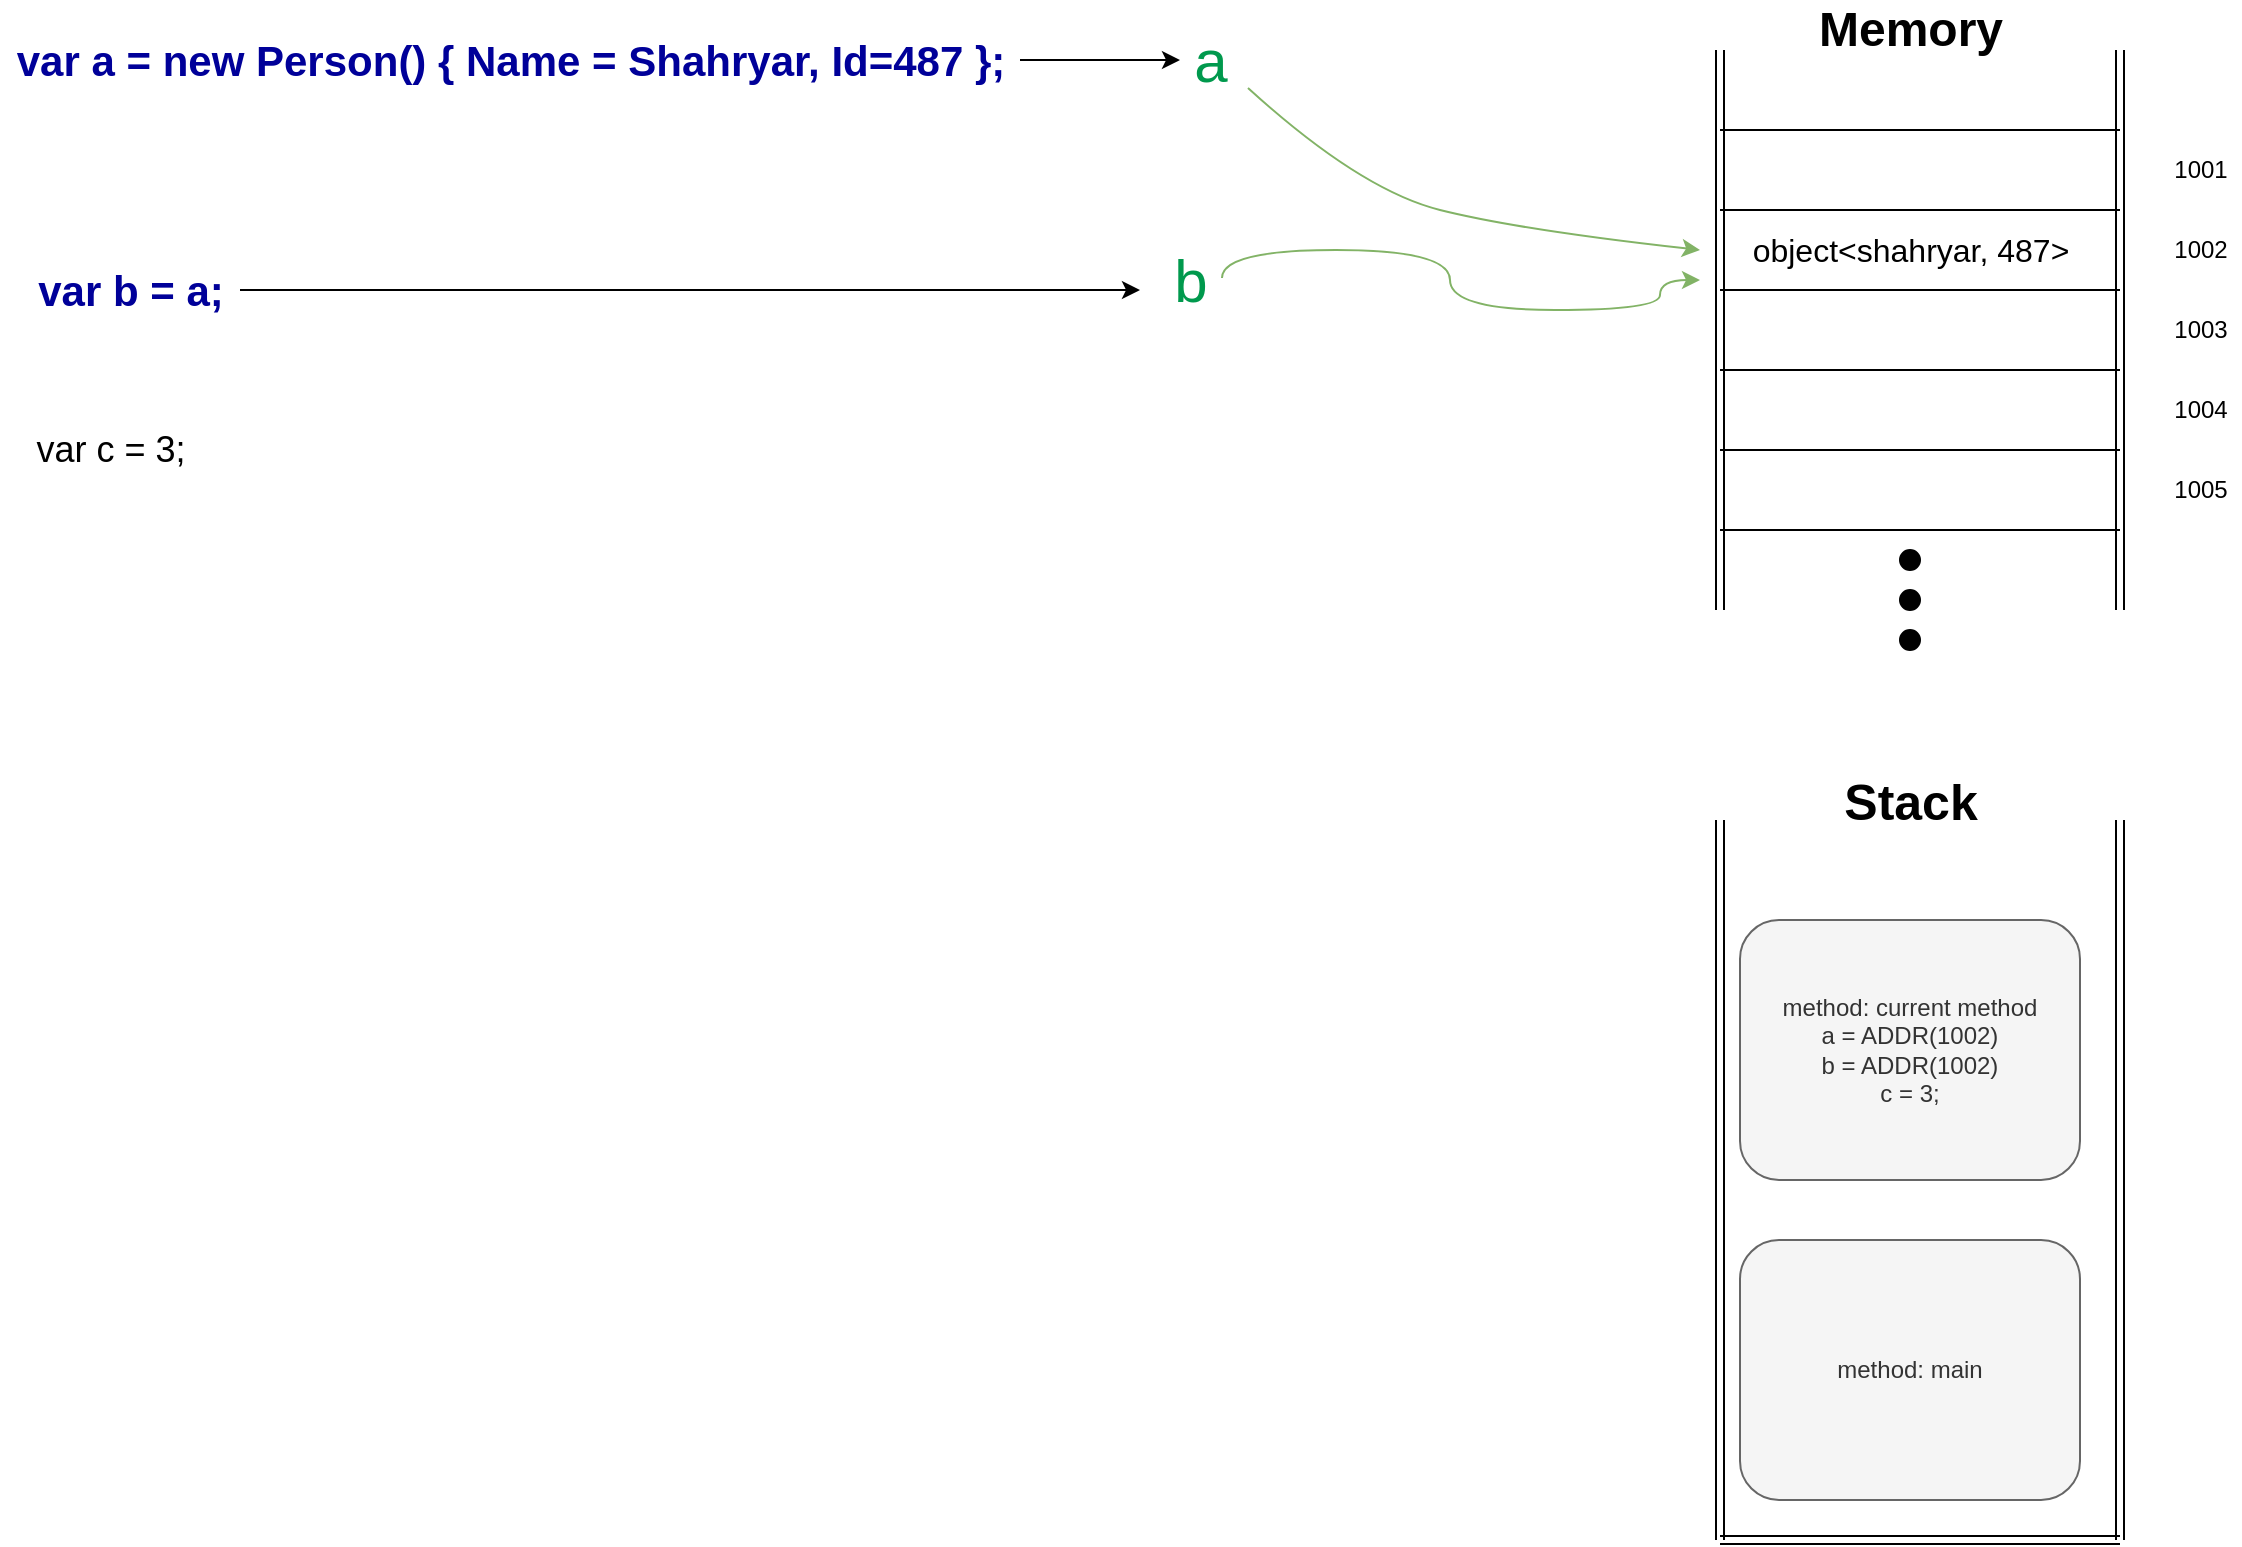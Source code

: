<mxfile version="13.0.9">
    <diagram id="ZkMxteDi5OPQlUkR_xyT" name="Page-1">
        <mxGraphModel dx="2124" dy="596" grid="1" gridSize="10" guides="1" tooltips="1" connect="1" arrows="1" fold="1" page="1" pageScale="1" pageWidth="850" pageHeight="1100" math="0" shadow="0">
            <root>
                <mxCell id="0"/>
                <mxCell id="1" parent="0"/>
                <mxCell id="dNJ8jBkAtm3u87ofcfEc-1" value="" style="shape=link;html=1;" parent="1" edge="1">
                    <mxGeometry width="50" height="50" relative="1" as="geometry">
                        <mxPoint x="600" y="400" as="sourcePoint"/>
                        <mxPoint x="600" y="120" as="targetPoint"/>
                    </mxGeometry>
                </mxCell>
                <mxCell id="dNJ8jBkAtm3u87ofcfEc-2" value="" style="shape=link;html=1;" parent="1" edge="1">
                    <mxGeometry width="50" height="50" relative="1" as="geometry">
                        <mxPoint x="400" y="400" as="sourcePoint"/>
                        <mxPoint x="400" y="120" as="targetPoint"/>
                    </mxGeometry>
                </mxCell>
                <mxCell id="dNJ8jBkAtm3u87ofcfEc-3" value="" style="endArrow=none;html=1;" parent="1" edge="1">
                    <mxGeometry width="50" height="50" relative="1" as="geometry">
                        <mxPoint x="400" y="320" as="sourcePoint"/>
                        <mxPoint x="600" y="320" as="targetPoint"/>
                    </mxGeometry>
                </mxCell>
                <mxCell id="dNJ8jBkAtm3u87ofcfEc-4" value="" style="endArrow=none;html=1;" parent="1" edge="1">
                    <mxGeometry width="50" height="50" relative="1" as="geometry">
                        <mxPoint x="400" y="360" as="sourcePoint"/>
                        <mxPoint x="600" y="360" as="targetPoint"/>
                    </mxGeometry>
                </mxCell>
                <mxCell id="dNJ8jBkAtm3u87ofcfEc-5" value="" style="endArrow=none;html=1;" parent="1" edge="1">
                    <mxGeometry width="50" height="50" relative="1" as="geometry">
                        <mxPoint x="400" y="160" as="sourcePoint"/>
                        <mxPoint x="600" y="160" as="targetPoint"/>
                    </mxGeometry>
                </mxCell>
                <mxCell id="dNJ8jBkAtm3u87ofcfEc-6" value="" style="endArrow=none;html=1;" parent="1" edge="1">
                    <mxGeometry width="50" height="50" relative="1" as="geometry">
                        <mxPoint x="400" y="200" as="sourcePoint"/>
                        <mxPoint x="600" y="200" as="targetPoint"/>
                    </mxGeometry>
                </mxCell>
                <mxCell id="dNJ8jBkAtm3u87ofcfEc-7" value="" style="endArrow=none;html=1;" parent="1" edge="1">
                    <mxGeometry width="50" height="50" relative="1" as="geometry">
                        <mxPoint x="400" y="240" as="sourcePoint"/>
                        <mxPoint x="600" y="240" as="targetPoint"/>
                    </mxGeometry>
                </mxCell>
                <mxCell id="dNJ8jBkAtm3u87ofcfEc-8" value="" style="endArrow=none;html=1;" parent="1" edge="1">
                    <mxGeometry width="50" height="50" relative="1" as="geometry">
                        <mxPoint x="400" y="280" as="sourcePoint"/>
                        <mxPoint x="600" y="280" as="targetPoint"/>
                    </mxGeometry>
                </mxCell>
                <mxCell id="dNJ8jBkAtm3u87ofcfEc-9" value="&lt;b&gt;&lt;font style=&quot;font-size: 24px&quot;&gt;Memory&lt;/font&gt;&lt;/b&gt;" style="text;html=1;resizable=0;autosize=1;align=center;verticalAlign=middle;points=[];fillColor=none;strokeColor=none;rounded=0;" parent="1" vertex="1">
                    <mxGeometry x="440" y="100" width="110" height="20" as="geometry"/>
                </mxCell>
                <mxCell id="dNJ8jBkAtm3u87ofcfEc-14" value="1005" style="text;html=1;resizable=0;autosize=1;align=center;verticalAlign=middle;points=[];fillColor=none;strokeColor=none;rounded=0;" parent="1" vertex="1">
                    <mxGeometry x="620" y="330" width="40" height="20" as="geometry"/>
                </mxCell>
                <mxCell id="dNJ8jBkAtm3u87ofcfEc-15" value="1004" style="text;html=1;resizable=0;autosize=1;align=center;verticalAlign=middle;points=[];fillColor=none;strokeColor=none;rounded=0;" parent="1" vertex="1">
                    <mxGeometry x="620" y="290" width="40" height="20" as="geometry"/>
                </mxCell>
                <mxCell id="dNJ8jBkAtm3u87ofcfEc-16" value="1003" style="text;html=1;resizable=0;autosize=1;align=center;verticalAlign=middle;points=[];fillColor=none;strokeColor=none;rounded=0;" parent="1" vertex="1">
                    <mxGeometry x="620" y="250" width="40" height="20" as="geometry"/>
                </mxCell>
                <mxCell id="dNJ8jBkAtm3u87ofcfEc-17" value="1002" style="text;html=1;resizable=0;autosize=1;align=center;verticalAlign=middle;points=[];fillColor=none;strokeColor=none;rounded=0;" parent="1" vertex="1">
                    <mxGeometry x="620" y="210" width="40" height="20" as="geometry"/>
                </mxCell>
                <mxCell id="dNJ8jBkAtm3u87ofcfEc-18" value="1001&lt;br&gt;" style="text;html=1;resizable=0;autosize=1;align=center;verticalAlign=middle;points=[];fillColor=none;strokeColor=none;rounded=0;" parent="1" vertex="1">
                    <mxGeometry x="620" y="170" width="40" height="20" as="geometry"/>
                </mxCell>
                <mxCell id="dNJ8jBkAtm3u87ofcfEc-19" value="" style="ellipse;whiteSpace=wrap;html=1;aspect=fixed;fillColor=#000000;" parent="1" vertex="1">
                    <mxGeometry x="490" y="370" width="10" height="10" as="geometry"/>
                </mxCell>
                <mxCell id="dNJ8jBkAtm3u87ofcfEc-20" value="" style="ellipse;whiteSpace=wrap;html=1;aspect=fixed;fillColor=#000000;" parent="1" vertex="1">
                    <mxGeometry x="490" y="390" width="10" height="10" as="geometry"/>
                </mxCell>
                <mxCell id="dNJ8jBkAtm3u87ofcfEc-21" value="" style="ellipse;whiteSpace=wrap;html=1;aspect=fixed;fillColor=#000000;" parent="1" vertex="1">
                    <mxGeometry x="490" y="410" width="10" height="10" as="geometry"/>
                </mxCell>
                <mxCell id="dNJ8jBkAtm3u87ofcfEc-49" value="" style="edgeStyle=orthogonalEdgeStyle;curved=1;orthogonalLoop=1;jettySize=auto;html=1;strokeColor=#000000;" parent="1" source="dNJ8jBkAtm3u87ofcfEc-31" target="dNJ8jBkAtm3u87ofcfEc-44" edge="1">
                    <mxGeometry relative="1" as="geometry"/>
                </mxCell>
                <mxCell id="dNJ8jBkAtm3u87ofcfEc-31" value="&lt;b style=&quot;color: rgb(0 , 0 , 153)&quot;&gt;&lt;font style=&quot;font-size: 21px&quot;&gt;var a = new Person() { Name = Shahryar, Id=487 };&lt;/font&gt;&lt;/b&gt;" style="text;html=1;resizable=0;autosize=1;align=center;verticalAlign=middle;points=[];fillColor=none;strokeColor=none;rounded=0;" parent="1" vertex="1">
                    <mxGeometry x="-460" y="115" width="510" height="20" as="geometry"/>
                </mxCell>
                <mxCell id="dNJ8jBkAtm3u87ofcfEc-32" value="&lt;font style=&quot;font-size: 16px&quot;&gt;object&amp;lt;shahryar, 487&amp;gt;&lt;/font&gt;" style="text;html=1;resizable=0;autosize=1;align=center;verticalAlign=middle;points=[];fillColor=none;strokeColor=none;rounded=0;" parent="1" vertex="1">
                    <mxGeometry x="410" y="210" width="170" height="20" as="geometry"/>
                </mxCell>
                <mxCell id="dNJ8jBkAtm3u87ofcfEc-35" value="" style="shape=link;html=1;" parent="1" edge="1">
                    <mxGeometry width="50" height="50" relative="1" as="geometry">
                        <mxPoint x="400" y="865" as="sourcePoint"/>
                        <mxPoint x="400" y="505" as="targetPoint"/>
                    </mxGeometry>
                </mxCell>
                <mxCell id="dNJ8jBkAtm3u87ofcfEc-36" value="" style="shape=link;html=1;" parent="1" edge="1">
                    <mxGeometry width="50" height="50" relative="1" as="geometry">
                        <mxPoint x="600" y="865" as="sourcePoint"/>
                        <mxPoint x="600" y="505" as="targetPoint"/>
                    </mxGeometry>
                </mxCell>
                <mxCell id="dNJ8jBkAtm3u87ofcfEc-40" value="" style="shape=link;html=1;" parent="1" edge="1">
                    <mxGeometry width="50" height="50" relative="1" as="geometry">
                        <mxPoint x="400" y="865" as="sourcePoint"/>
                        <mxPoint x="600" y="865" as="targetPoint"/>
                    </mxGeometry>
                </mxCell>
                <mxCell id="dNJ8jBkAtm3u87ofcfEc-41" value="&lt;font size=&quot;1&quot;&gt;&lt;b style=&quot;font-size: 25px&quot;&gt;Stack&lt;/b&gt;&lt;/font&gt;" style="text;html=1;resizable=0;autosize=1;align=center;verticalAlign=middle;points=[];fillColor=none;strokeColor=none;rounded=0;" parent="1" vertex="1">
                    <mxGeometry x="455" y="480" width="80" height="30" as="geometry"/>
                </mxCell>
                <mxCell id="dNJ8jBkAtm3u87ofcfEc-42" value="method: main" style="rounded=1;whiteSpace=wrap;html=1;fillColor=#f5f5f5;strokeColor=#666666;fontColor=#333333;" parent="1" vertex="1">
                    <mxGeometry x="410" y="715" width="170" height="130" as="geometry"/>
                </mxCell>
                <mxCell id="dNJ8jBkAtm3u87ofcfEc-43" value="method: current method&lt;br&gt;a = ADDR(1002)&lt;br&gt;b = ADDR(1002)&lt;br&gt;c = 3;" style="rounded=1;whiteSpace=wrap;html=1;fillColor=#f5f5f5;strokeColor=#666666;fontColor=#333333;" parent="1" vertex="1">
                    <mxGeometry x="410" y="555" width="170" height="130" as="geometry"/>
                </mxCell>
                <mxCell id="dNJ8jBkAtm3u87ofcfEc-44" value="&lt;font color=&quot;#00994d&quot; style=&quot;font-size: 30px&quot;&gt;a&lt;/font&gt;" style="text;html=1;resizable=0;autosize=1;align=center;verticalAlign=middle;points=[];fillColor=none;strokeColor=none;rounded=0;" parent="1" vertex="1">
                    <mxGeometry x="130" y="110" width="30" height="30" as="geometry"/>
                </mxCell>
                <mxCell id="dNJ8jBkAtm3u87ofcfEc-45" value="" style="endArrow=classic;html=1;exitX=1.133;exitY=0.967;exitDx=0;exitDy=0;exitPerimeter=0;strokeColor=#82b366;curved=1;fillColor=#d5e8d4;" parent="1" source="dNJ8jBkAtm3u87ofcfEc-44" edge="1">
                    <mxGeometry width="50" height="50" relative="1" as="geometry">
                        <mxPoint x="210" y="240" as="sourcePoint"/>
                        <mxPoint x="390" y="220" as="targetPoint"/>
                        <Array as="points">
                            <mxPoint x="220" y="190"/>
                            <mxPoint x="300" y="210"/>
                        </Array>
                    </mxGeometry>
                </mxCell>
                <mxCell id="dNJ8jBkAtm3u87ofcfEc-54" style="edgeStyle=orthogonalEdgeStyle;curved=1;orthogonalLoop=1;jettySize=auto;html=1;strokeColor=#000000;" parent="1" source="dNJ8jBkAtm3u87ofcfEc-50" edge="1">
                    <mxGeometry relative="1" as="geometry">
                        <mxPoint x="110" y="240" as="targetPoint"/>
                    </mxGeometry>
                </mxCell>
                <mxCell id="dNJ8jBkAtm3u87ofcfEc-50" value="&lt;font color=&quot;#000099&quot; size=&quot;1&quot;&gt;&lt;b style=&quot;font-size: 21px&quot;&gt;var b = a;&lt;/b&gt;&lt;/font&gt;" style="text;html=1;resizable=0;autosize=1;align=center;verticalAlign=middle;points=[];fillColor=none;strokeColor=none;rounded=0;" parent="1" vertex="1">
                    <mxGeometry x="-450" y="230" width="110" height="20" as="geometry"/>
                </mxCell>
                <mxCell id="dNJ8jBkAtm3u87ofcfEc-53" value="" style="edgeStyle=orthogonalEdgeStyle;curved=1;orthogonalLoop=1;jettySize=auto;html=1;strokeColor=#82b366;exitX=1.033;exitY=0.467;exitDx=0;exitDy=0;exitPerimeter=0;fillColor=#d5e8d4;" parent="1" source="dNJ8jBkAtm3u87ofcfEc-51" edge="1">
                    <mxGeometry relative="1" as="geometry">
                        <mxPoint x="390" y="235" as="targetPoint"/>
                        <Array as="points">
                            <mxPoint x="151" y="220"/>
                            <mxPoint x="265" y="220"/>
                            <mxPoint x="265" y="250"/>
                            <mxPoint x="370" y="250"/>
                            <mxPoint x="370" y="235"/>
                        </Array>
                    </mxGeometry>
                </mxCell>
                <mxCell id="dNJ8jBkAtm3u87ofcfEc-51" value="&lt;font color=&quot;#00994d&quot;&gt;&lt;span style=&quot;font-size: 30px&quot;&gt;b&lt;/span&gt;&lt;/font&gt;" style="text;html=1;resizable=0;autosize=1;align=center;verticalAlign=middle;points=[];fillColor=none;strokeColor=none;rounded=0;" parent="1" vertex="1">
                    <mxGeometry x="120" y="220" width="30" height="30" as="geometry"/>
                </mxCell>
                <mxCell id="2" value="&lt;font style=&quot;font-size: 18px&quot;&gt;var c = 3;&lt;/font&gt;" style="text;html=1;resizable=0;autosize=1;align=center;verticalAlign=middle;points=[];fillColor=none;strokeColor=none;rounded=0;" vertex="1" parent="1">
                    <mxGeometry x="-450" y="310" width="90" height="20" as="geometry"/>
                </mxCell>
            </root>
        </mxGraphModel>
    </diagram>
</mxfile>